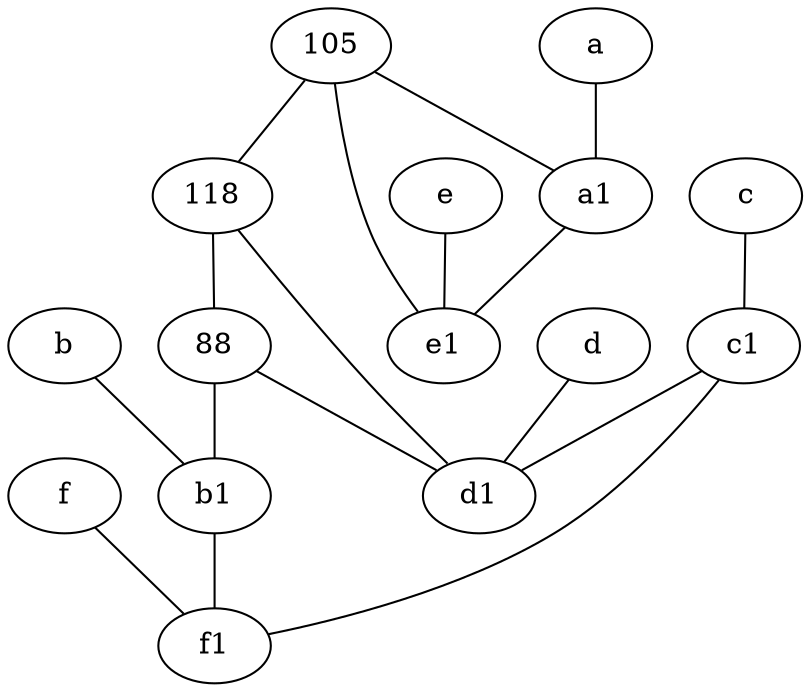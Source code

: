 graph {
	node [labelfontsize=50]
	f [labelfontsize=50 pos="3,9!"]
	e1 [labelfontsize=50 pos="7,7!"]
	105 [labelfontsize=50]
	b [labelfontsize=50 pos="10,4!"]
	88 [labelfontsize=50]
	c [labelfontsize=50 pos="4.5,2!"]
	c1 [labelfontsize=50 pos="4.5,3!"]
	a [labelfontsize=50 pos="8,2!"]
	f1 [labelfontsize=50 pos="3,8!"]
	a1 [labelfontsize=50 pos="8,3!"]
	d1 [labelfontsize=50 pos="3,5!"]
	e [labelfontsize=50 pos="7,9!"]
	118 [labelfontsize=50]
	d [labelfontsize=50 pos="2,5!"]
	b1 [labelfontsize=50 pos="9,4!"]
	105 -- 118
	105 -- e1
	b -- b1
	c -- c1
	c1 -- f1
	118 -- 88
	c1 -- d1
	d -- d1
	e -- e1
	a1 -- e1
	b1 -- f1
	a -- a1
	f -- f1
	88 -- d1
	118 -- d1
	88 -- b1
	105 -- a1
}
